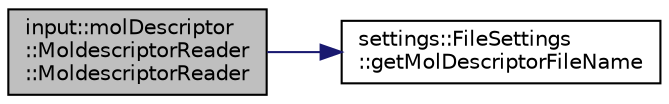 digraph "input::molDescriptor::MoldescriptorReader::MoldescriptorReader"
{
 // LATEX_PDF_SIZE
  edge [fontname="Helvetica",fontsize="10",labelfontname="Helvetica",labelfontsize="10"];
  node [fontname="Helvetica",fontsize="10",shape=record];
  rankdir="LR";
  Node1 [label="input::molDescriptor\l::MoldescriptorReader\l::MoldescriptorReader",height=0.2,width=0.4,color="black", fillcolor="grey75", style="filled", fontcolor="black",tooltip="constructor"];
  Node1 -> Node2 [color="midnightblue",fontsize="10",style="solid",fontname="Helvetica"];
  Node2 [label="settings::FileSettings\l::getMolDescriptorFileName",height=0.2,width=0.4,color="black", fillcolor="white", style="filled",URL="$classsettings_1_1FileSettings.html#a5d359adfc5be244527e6e80e21131b2c",tooltip=" "];
}
